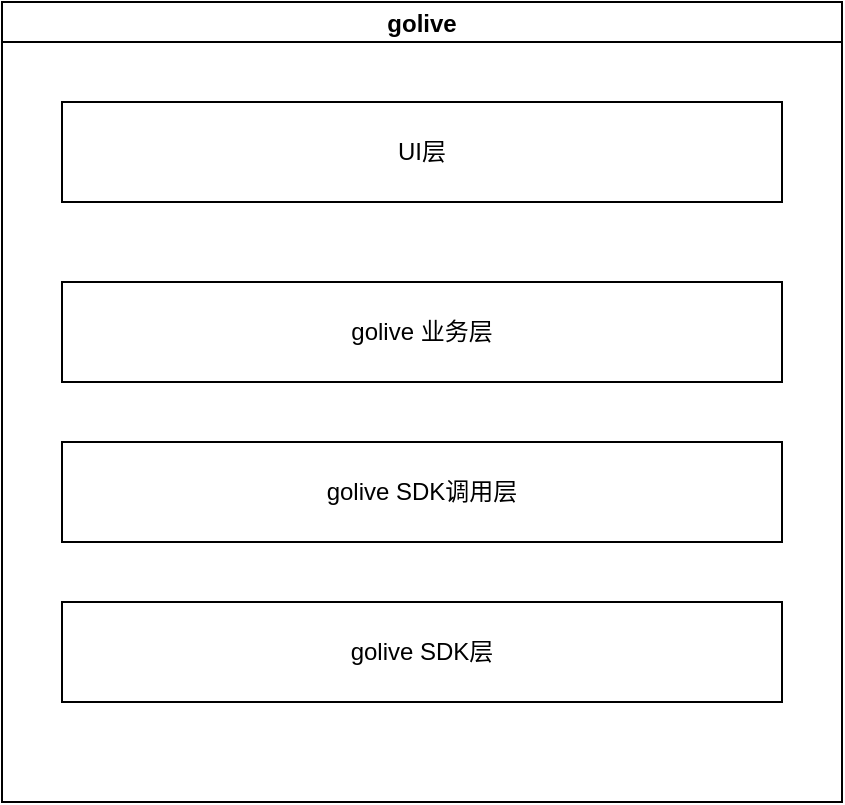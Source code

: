 <mxfile version="22.1.18" type="github">
  <diagram id="C5RBs43oDa-KdzZeNtuy" name="Page-1">
    <mxGraphModel dx="3000" dy="1514" grid="1" gridSize="10" guides="1" tooltips="1" connect="1" arrows="1" fold="1" page="1" pageScale="1" pageWidth="827" pageHeight="1169" math="0" shadow="0">
      <root>
        <mxCell id="WIyWlLk6GJQsqaUBKTNV-0" />
        <mxCell id="WIyWlLk6GJQsqaUBKTNV-1" parent="WIyWlLk6GJQsqaUBKTNV-0" />
        <mxCell id="QQ3_77_toEDUwIlfS5X5-32" value="golive" style="swimlane;startSize=20;horizontal=1;containerType=tree;" parent="WIyWlLk6GJQsqaUBKTNV-1" vertex="1">
          <mxGeometry x="770" y="90" width="420" height="400" as="geometry">
            <mxRectangle x="770" y="90" width="80" height="30" as="alternateBounds" />
          </mxGeometry>
        </mxCell>
        <mxCell id="QQ3_77_toEDUwIlfS5X5-85" value="golive 业务层" style="rounded=0;whiteSpace=wrap;html=1;" parent="QQ3_77_toEDUwIlfS5X5-32" vertex="1">
          <mxGeometry x="30" y="140" width="360" height="50" as="geometry" />
        </mxCell>
        <mxCell id="QQ3_77_toEDUwIlfS5X5-86" value="golive SDK调用层" style="rounded=0;whiteSpace=wrap;html=1;" parent="QQ3_77_toEDUwIlfS5X5-32" vertex="1">
          <mxGeometry x="30" y="220" width="360" height="50" as="geometry" />
        </mxCell>
        <mxCell id="QQ3_77_toEDUwIlfS5X5-87" value="golive SDK层" style="rounded=0;whiteSpace=wrap;html=1;" parent="QQ3_77_toEDUwIlfS5X5-32" vertex="1">
          <mxGeometry x="30" y="300" width="360" height="50" as="geometry" />
        </mxCell>
        <mxCell id="XCUvzn4cYwwrI4w752Xu-0" value="UI层" style="rounded=0;whiteSpace=wrap;html=1;" parent="QQ3_77_toEDUwIlfS5X5-32" vertex="1">
          <mxGeometry x="30" y="50" width="360" height="50" as="geometry" />
        </mxCell>
      </root>
    </mxGraphModel>
  </diagram>
</mxfile>
